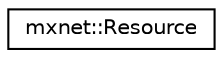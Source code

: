 digraph "Graphical Class Hierarchy"
{
  edge [fontname="Helvetica",fontsize="10",labelfontname="Helvetica",labelfontsize="10"];
  node [fontname="Helvetica",fontsize="10",shape=record];
  rankdir="LR";
  Node1 [label="mxnet::Resource",height=0.2,width=0.4,color="black", fillcolor="white", style="filled",URL="$structmxnet_1_1Resource.html",tooltip="Resources used by mxnet operations. A resource is something special other than NDArray, but will still participate. "];
}
